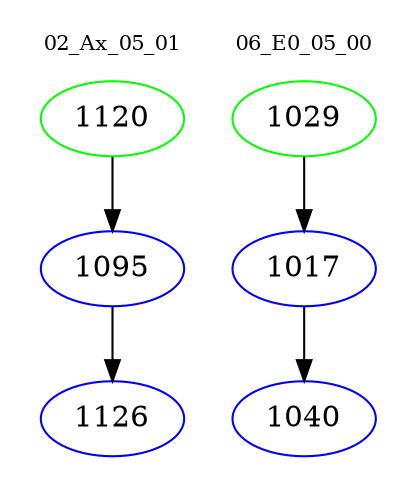 digraph{
subgraph cluster_0 {
color = white
label = "02_Ax_05_01";
fontsize=10;
T0_1120 [label="1120", color="green"]
T0_1120 -> T0_1095 [color="black"]
T0_1095 [label="1095", color="blue"]
T0_1095 -> T0_1126 [color="black"]
T0_1126 [label="1126", color="blue"]
}
subgraph cluster_1 {
color = white
label = "06_E0_05_00";
fontsize=10;
T1_1029 [label="1029", color="green"]
T1_1029 -> T1_1017 [color="black"]
T1_1017 [label="1017", color="blue"]
T1_1017 -> T1_1040 [color="black"]
T1_1040 [label="1040", color="blue"]
}
}
